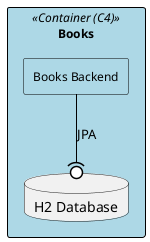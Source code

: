 @startuml
!define RECTANGLE_COLOR #ADD8E6
skinparam componentStyle rectangle
skinparam rectangle {
    BackgroundColor RECTANGLE_COLOR
    BorderColor black
    FontSize 12
    FontColor black
}
skinparam node {
    BackgroundColor white
    BorderColor black
}
skinparam arrow {
    Color black
}

rectangle "Books" <<Container (C4)>> {
    rectangle "Books Backend" as books_backend
    database "H2 Database" as books_db
}

books_backend -[#black,plain]-(0 books_db : JPA

@enduml
